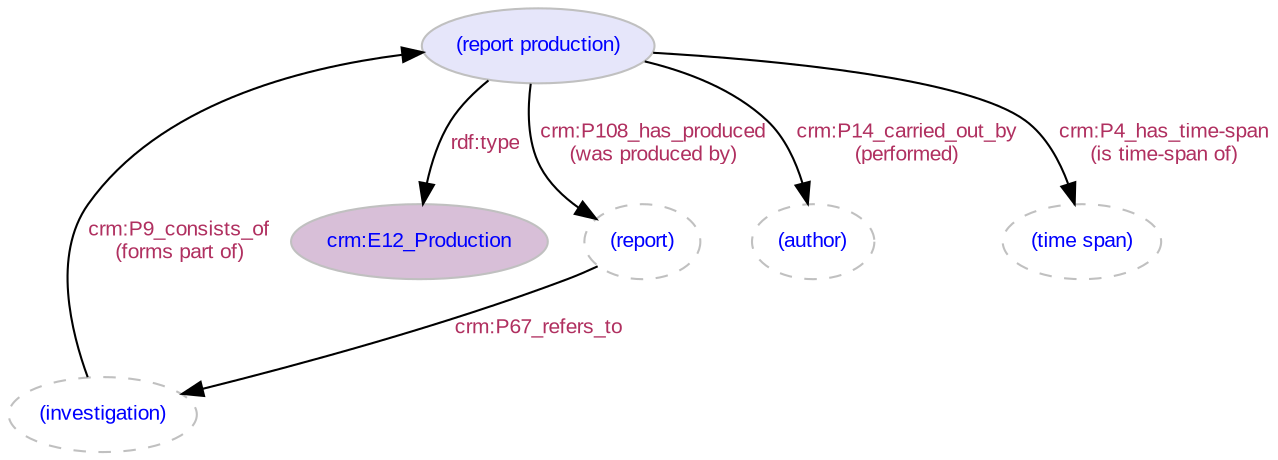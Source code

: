 digraph {
   // label = "Report Production";
   // labelloc = "t";
   node [color=gray, fontcolor=blue, fontsize=10, fontname=Arial, style=filled, fillcolor=ghostwhite, color=gray];
   edge [color=black, fontcolor=maroon, fontsize=10, fontname=Arial ];   
   
   "crm:E12_Production" [fillcolor=thistle, target="crm", URL="http://www.cidoc-crm.org/cidoc-crm/E12_Production"];
   "(report)" [style=dashed]; 
   "(investigation)" [style=dashed];
   "(author)" [style=dashed];
   "(time span)" [style=dashed];
   "(report production)" [fillcolor=lavender];   
   "(report production)" -> "crm:E12_Production" [label="rdf:type", labelURL="http://www.w3.org/1999/02/22-rdf-syntax-ns#type"];
   "(investigation)" -> "(report production)" [label="crm:P9_consists_of\n(forms part of)", labelURL="http://www.cidoc-crm.org/cidoc-crm/P9_consists_of"]; 
   "(report production)" -> "(author)" [label="crm:P14_carried_out_by\n(performed)", labelURL="http://www.cidoc-crm.org/cidoc-crm/P14_carried_out_by"]; 
   "(report production)" -> "(report)" [label="crm:P108_has_produced\n(was produced by)", labelURL="http://www.cidoc-crm.org/cidoc-crm/P108_has_produced"];  
   "(report production)" -> "(time span)" [label="crm:P4_has_time-span\n(is time-span of)", labelURL="http://www.cidoc-crm.org/cidoc-crm/P4_has_time-span"]; 
   "(report)" -> "(investigation)" [label="crm:P67_refers_to", labelURL="http://www.cidoc-crm.org/cidoc-crm/P67_refers_to"];      
 }